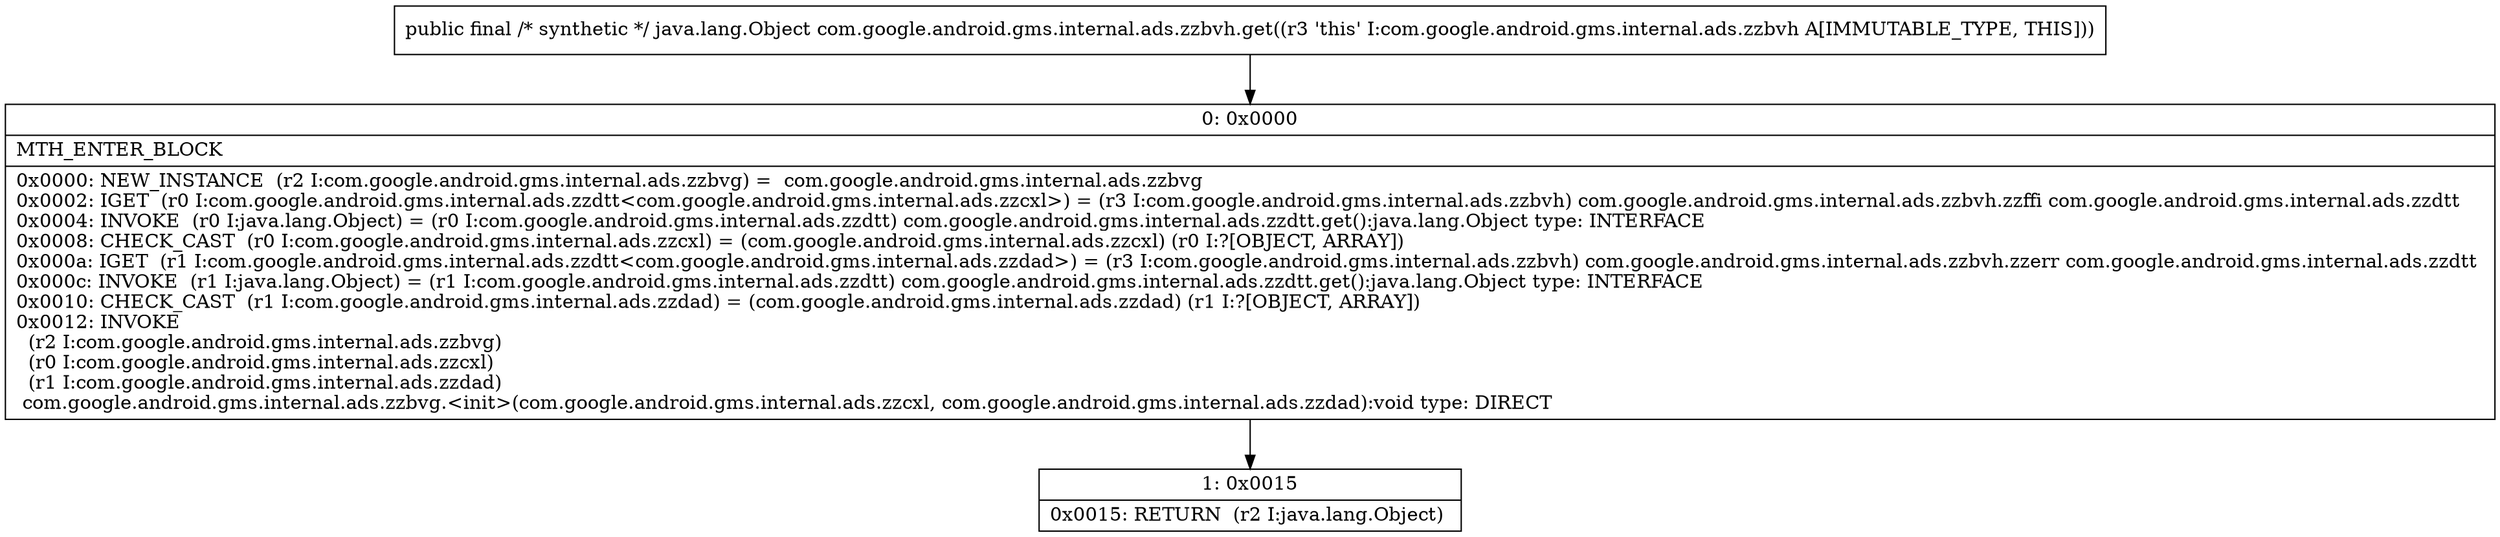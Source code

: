 digraph "CFG forcom.google.android.gms.internal.ads.zzbvh.get()Ljava\/lang\/Object;" {
Node_0 [shape=record,label="{0\:\ 0x0000|MTH_ENTER_BLOCK\l|0x0000: NEW_INSTANCE  (r2 I:com.google.android.gms.internal.ads.zzbvg) =  com.google.android.gms.internal.ads.zzbvg \l0x0002: IGET  (r0 I:com.google.android.gms.internal.ads.zzdtt\<com.google.android.gms.internal.ads.zzcxl\>) = (r3 I:com.google.android.gms.internal.ads.zzbvh) com.google.android.gms.internal.ads.zzbvh.zzffi com.google.android.gms.internal.ads.zzdtt \l0x0004: INVOKE  (r0 I:java.lang.Object) = (r0 I:com.google.android.gms.internal.ads.zzdtt) com.google.android.gms.internal.ads.zzdtt.get():java.lang.Object type: INTERFACE \l0x0008: CHECK_CAST  (r0 I:com.google.android.gms.internal.ads.zzcxl) = (com.google.android.gms.internal.ads.zzcxl) (r0 I:?[OBJECT, ARRAY]) \l0x000a: IGET  (r1 I:com.google.android.gms.internal.ads.zzdtt\<com.google.android.gms.internal.ads.zzdad\>) = (r3 I:com.google.android.gms.internal.ads.zzbvh) com.google.android.gms.internal.ads.zzbvh.zzerr com.google.android.gms.internal.ads.zzdtt \l0x000c: INVOKE  (r1 I:java.lang.Object) = (r1 I:com.google.android.gms.internal.ads.zzdtt) com.google.android.gms.internal.ads.zzdtt.get():java.lang.Object type: INTERFACE \l0x0010: CHECK_CAST  (r1 I:com.google.android.gms.internal.ads.zzdad) = (com.google.android.gms.internal.ads.zzdad) (r1 I:?[OBJECT, ARRAY]) \l0x0012: INVOKE  \l  (r2 I:com.google.android.gms.internal.ads.zzbvg)\l  (r0 I:com.google.android.gms.internal.ads.zzcxl)\l  (r1 I:com.google.android.gms.internal.ads.zzdad)\l com.google.android.gms.internal.ads.zzbvg.\<init\>(com.google.android.gms.internal.ads.zzcxl, com.google.android.gms.internal.ads.zzdad):void type: DIRECT \l}"];
Node_1 [shape=record,label="{1\:\ 0x0015|0x0015: RETURN  (r2 I:java.lang.Object) \l}"];
MethodNode[shape=record,label="{public final \/* synthetic *\/ java.lang.Object com.google.android.gms.internal.ads.zzbvh.get((r3 'this' I:com.google.android.gms.internal.ads.zzbvh A[IMMUTABLE_TYPE, THIS])) }"];
MethodNode -> Node_0;
Node_0 -> Node_1;
}

